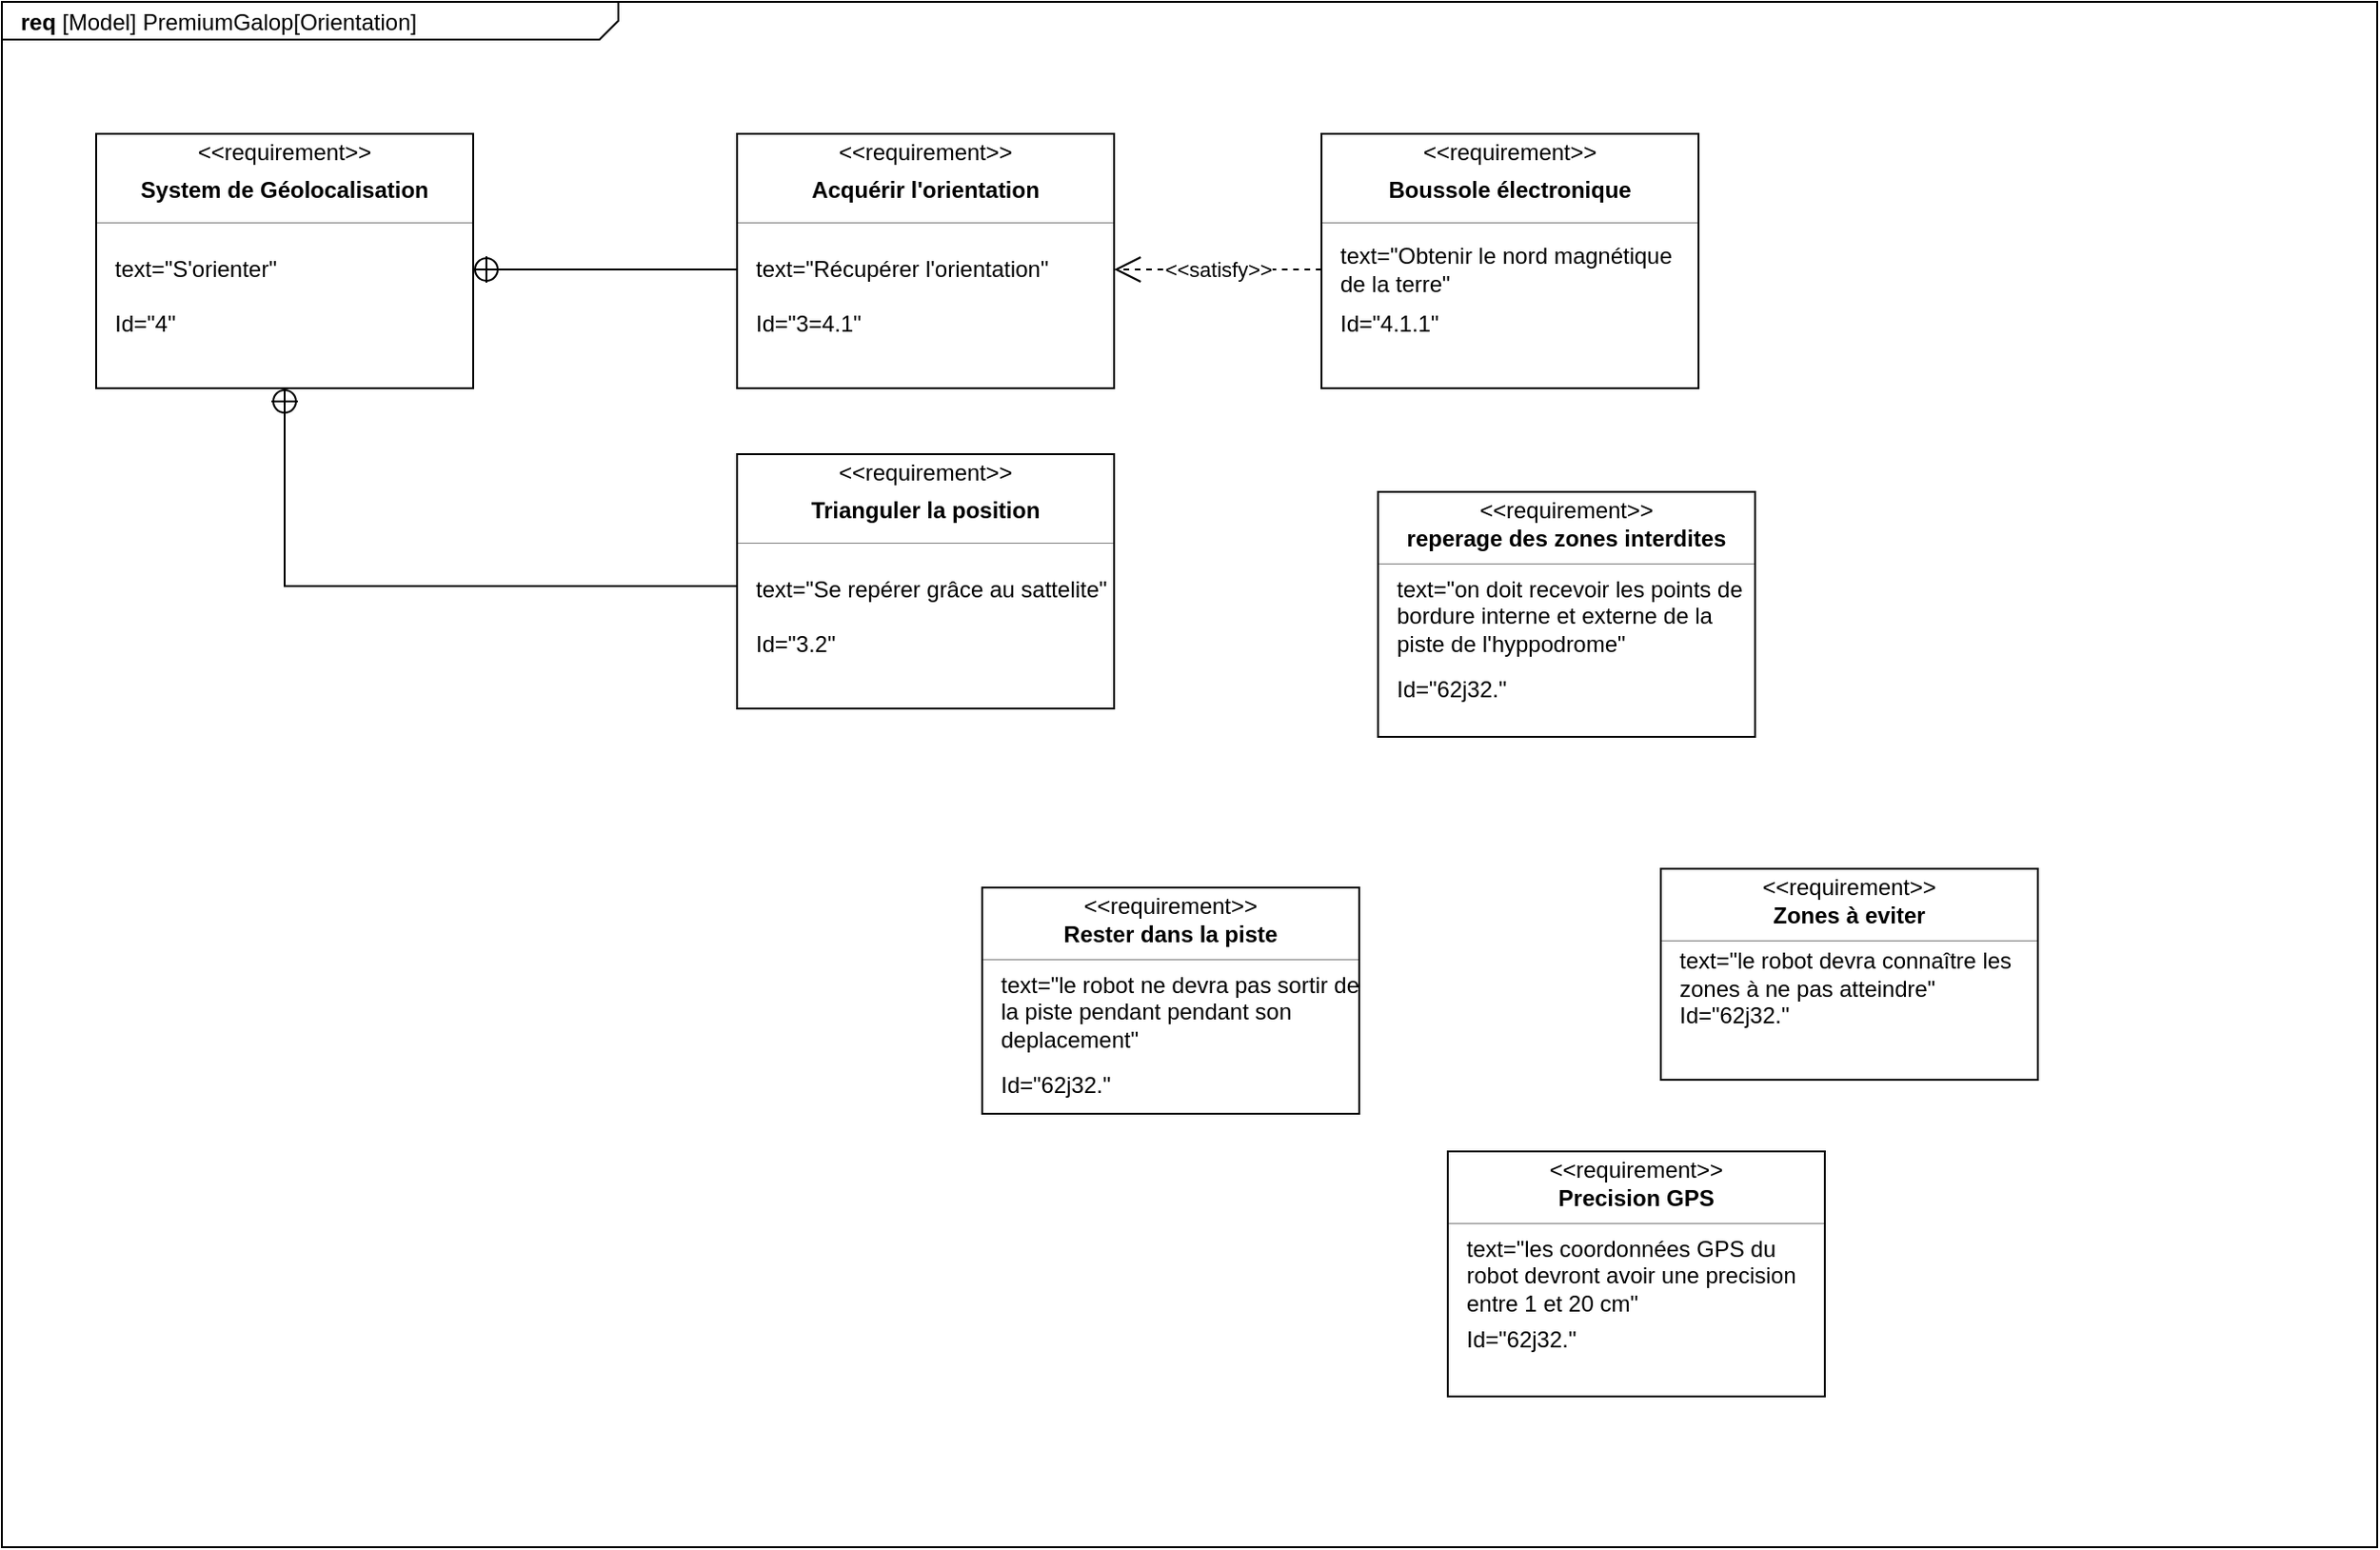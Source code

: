 <mxfile version="26.0.10">
  <diagram name="Page-1" id="929967ad-93f9-6ef4-fab6-5d389245f69c">
    <mxGraphModel dx="1434" dy="1977" grid="1" gridSize="10" guides="1" tooltips="1" connect="1" arrows="1" fold="1" page="1" pageScale="1.5" pageWidth="1169" pageHeight="826" background="none" math="0" shadow="0">
      <root>
        <mxCell id="0" style=";html=1;" />
        <mxCell id="1" style=";html=1;" parent="0" />
        <mxCell id="1672d66443f91eb5-1" value="&lt;p style=&quot;margin: 0px ; margin-top: 4px ; margin-left: 10px ; text-align: left&quot;&gt;&lt;b&gt;req&lt;/b&gt; [Model] PremiumGalop[Orientation]&lt;/p&gt;" style="html=1;strokeWidth=1;shape=mxgraph.sysml.package;html=1;overflow=fill;whiteSpace=wrap;fillColor=none;gradientColor=none;fontSize=12;align=center;labelX=327.64;" parent="1" vertex="1">
          <mxGeometry x="110" y="-70" width="1260" height="820" as="geometry" />
        </mxCell>
        <mxCell id="gL3Civ_0kA5RlNFKBFCX-1" value="" style="fontStyle=1;align=center;verticalAlign=middle;childLayout=stackLayout;horizontal=1;horizontalStack=0;resizeParent=1;resizeParentMax=0;resizeLast=0;marginBottom=0;" parent="1" vertex="1">
          <mxGeometry x="160" width="200" height="135" as="geometry" />
        </mxCell>
        <mxCell id="gL3Civ_0kA5RlNFKBFCX-2" value="&amp;lt;&amp;lt;requirement&amp;gt;&amp;gt;" style="html=1;align=center;spacing=0;verticalAlign=middle;strokeColor=none;fillColor=none;whiteSpace=wrap;spacingTop=3;" parent="gL3Civ_0kA5RlNFKBFCX-1" vertex="1">
          <mxGeometry width="200" height="16" as="geometry" />
        </mxCell>
        <mxCell id="gL3Civ_0kA5RlNFKBFCX-3" value="System de Géolocalisation" style="html=1;align=center;spacing=0;verticalAlign=middle;strokeColor=none;fillColor=none;whiteSpace=wrap;fontStyle=1" parent="gL3Civ_0kA5RlNFKBFCX-1" vertex="1">
          <mxGeometry y="16" width="200" height="27" as="geometry" />
        </mxCell>
        <mxCell id="gL3Civ_0kA5RlNFKBFCX-4" value="" style="line;strokeWidth=0.25;fillColor=none;align=left;verticalAlign=middle;spacingTop=-1;spacingLeft=3;spacingRight=3;rotatable=0;labelPosition=right;points=[];portConstraint=eastwest;" parent="gL3Civ_0kA5RlNFKBFCX-1" vertex="1">
          <mxGeometry y="43" width="200" height="8" as="geometry" />
        </mxCell>
        <mxCell id="gL3Civ_0kA5RlNFKBFCX-5" value="text=&quot;S&#39;orienter&quot;" style="html=1;align=left;spacing=0;verticalAlign=middle;strokeColor=none;fillColor=none;whiteSpace=wrap;spacingLeft=10;" parent="gL3Civ_0kA5RlNFKBFCX-1" vertex="1">
          <mxGeometry y="51" width="200" height="42" as="geometry" />
        </mxCell>
        <mxCell id="gL3Civ_0kA5RlNFKBFCX-6" value="Id=&quot;4&lt;span style=&quot;background-color: transparent; color: light-dark(rgb(0, 0, 0), rgb(255, 255, 255));&quot;&gt;&quot;&lt;/span&gt;" style="html=1;align=left;spacing=0;verticalAlign=middle;strokeColor=none;fillColor=none;whiteSpace=wrap;spacingLeft=10;" parent="gL3Civ_0kA5RlNFKBFCX-1" vertex="1">
          <mxGeometry y="93" width="200" height="16" as="geometry" />
        </mxCell>
        <mxCell id="gL3Civ_0kA5RlNFKBFCX-7" value="" style="html=1;align=center;spacing=0;verticalAlign=middle;strokeColor=none;fillColor=none;whiteSpace=wrap;" parent="gL3Civ_0kA5RlNFKBFCX-1" vertex="1">
          <mxGeometry y="109" width="200" height="26" as="geometry" />
        </mxCell>
        <mxCell id="gL3Civ_0kA5RlNFKBFCX-18" value="" style="rounded=0;html=1;labelBackgroundColor=none;endArrow=none;edgeStyle=elbowEdgeStyle;elbow=vertical;startArrow=sysMLPackCont;startSize=12;exitX=1;exitY=0.5;exitDx=0;exitDy=0;entryX=0;entryY=0.5;entryDx=0;entryDy=0;" parent="1" source="gL3Civ_0kA5RlNFKBFCX-5" target="JBRHRFo_unuxkp8JoujN-5" edge="1">
          <mxGeometry relative="1" as="geometry">
            <mxPoint x="840" y="-160" as="sourcePoint" />
            <mxPoint x="490" y="72" as="targetPoint" />
            <Array as="points" />
          </mxGeometry>
        </mxCell>
        <mxCell id="gL3Civ_0kA5RlNFKBFCX-19" value="" style="rounded=0;html=1;labelBackgroundColor=none;endArrow=none;edgeStyle=elbowEdgeStyle;elbow=vertical;startArrow=sysMLPackCont;startSize=12;entryX=0;entryY=0.5;entryDx=0;entryDy=0;exitX=0.5;exitY=1;exitDx=0;exitDy=0;" parent="1" source="gL3Civ_0kA5RlNFKBFCX-7" target="JBRHRFo_unuxkp8JoujN-12" edge="1">
          <mxGeometry relative="1" as="geometry">
            <mxPoint x="740" y="200" as="sourcePoint" />
            <mxPoint x="490" y="241.5" as="targetPoint" />
            <Array as="points">
              <mxPoint x="360" y="240" />
            </Array>
          </mxGeometry>
        </mxCell>
        <mxCell id="JBRHRFo_unuxkp8JoujN-1" value="" style="fontStyle=1;align=center;verticalAlign=middle;childLayout=stackLayout;horizontal=1;horizontalStack=0;resizeParent=1;resizeParentMax=0;resizeLast=0;marginBottom=0;" parent="1" vertex="1">
          <mxGeometry x="500" width="200" height="135" as="geometry" />
        </mxCell>
        <mxCell id="JBRHRFo_unuxkp8JoujN-2" value="&amp;lt;&amp;lt;requirement&amp;gt;&amp;gt;" style="html=1;align=center;spacing=0;verticalAlign=middle;strokeColor=none;fillColor=none;whiteSpace=wrap;spacingTop=3;" parent="JBRHRFo_unuxkp8JoujN-1" vertex="1">
          <mxGeometry width="200" height="16" as="geometry" />
        </mxCell>
        <mxCell id="JBRHRFo_unuxkp8JoujN-3" value="Acquérir l&#39;orientation" style="html=1;align=center;spacing=0;verticalAlign=middle;strokeColor=none;fillColor=none;whiteSpace=wrap;fontStyle=1" parent="JBRHRFo_unuxkp8JoujN-1" vertex="1">
          <mxGeometry y="16" width="200" height="27" as="geometry" />
        </mxCell>
        <mxCell id="JBRHRFo_unuxkp8JoujN-4" value="" style="line;strokeWidth=0.25;fillColor=none;align=left;verticalAlign=middle;spacingTop=-1;spacingLeft=3;spacingRight=3;rotatable=0;labelPosition=right;points=[];portConstraint=eastwest;" parent="JBRHRFo_unuxkp8JoujN-1" vertex="1">
          <mxGeometry y="43" width="200" height="8" as="geometry" />
        </mxCell>
        <mxCell id="JBRHRFo_unuxkp8JoujN-5" value="text=&quot;Récupérer l&#39;orientation&quot;" style="html=1;align=left;spacing=0;verticalAlign=middle;strokeColor=none;fillColor=none;whiteSpace=wrap;spacingLeft=10;" parent="JBRHRFo_unuxkp8JoujN-1" vertex="1">
          <mxGeometry y="51" width="200" height="42" as="geometry" />
        </mxCell>
        <mxCell id="JBRHRFo_unuxkp8JoujN-6" value="Id=&quot;3=4.1&lt;span style=&quot;background-color: transparent; color: light-dark(rgb(0, 0, 0), rgb(255, 255, 255));&quot;&gt;&quot;&lt;/span&gt;" style="html=1;align=left;spacing=0;verticalAlign=middle;strokeColor=none;fillColor=none;whiteSpace=wrap;spacingLeft=10;" parent="JBRHRFo_unuxkp8JoujN-1" vertex="1">
          <mxGeometry y="93" width="200" height="16" as="geometry" />
        </mxCell>
        <mxCell id="JBRHRFo_unuxkp8JoujN-7" value="" style="html=1;align=center;spacing=0;verticalAlign=middle;strokeColor=none;fillColor=none;whiteSpace=wrap;" parent="JBRHRFo_unuxkp8JoujN-1" vertex="1">
          <mxGeometry y="109" width="200" height="26" as="geometry" />
        </mxCell>
        <mxCell id="JBRHRFo_unuxkp8JoujN-8" value="" style="fontStyle=1;align=center;verticalAlign=middle;childLayout=stackLayout;horizontal=1;horizontalStack=0;resizeParent=1;resizeParentMax=0;resizeLast=0;marginBottom=0;" parent="1" vertex="1">
          <mxGeometry x="500" y="170" width="200" height="135" as="geometry" />
        </mxCell>
        <mxCell id="JBRHRFo_unuxkp8JoujN-9" value="&amp;lt;&amp;lt;requirement&amp;gt;&amp;gt;" style="html=1;align=center;spacing=0;verticalAlign=middle;strokeColor=none;fillColor=none;whiteSpace=wrap;spacingTop=3;" parent="JBRHRFo_unuxkp8JoujN-8" vertex="1">
          <mxGeometry width="200" height="16" as="geometry" />
        </mxCell>
        <mxCell id="JBRHRFo_unuxkp8JoujN-10" value="Trianguler la position" style="html=1;align=center;spacing=0;verticalAlign=middle;strokeColor=none;fillColor=none;whiteSpace=wrap;fontStyle=1" parent="JBRHRFo_unuxkp8JoujN-8" vertex="1">
          <mxGeometry y="16" width="200" height="27" as="geometry" />
        </mxCell>
        <mxCell id="JBRHRFo_unuxkp8JoujN-11" value="" style="line;strokeWidth=0.25;fillColor=none;align=left;verticalAlign=middle;spacingTop=-1;spacingLeft=3;spacingRight=3;rotatable=0;labelPosition=right;points=[];portConstraint=eastwest;" parent="JBRHRFo_unuxkp8JoujN-8" vertex="1">
          <mxGeometry y="43" width="200" height="8" as="geometry" />
        </mxCell>
        <mxCell id="JBRHRFo_unuxkp8JoujN-12" value="text=&quot;Se repérer grâce au sattelite&quot;" style="html=1;align=left;spacing=0;verticalAlign=middle;strokeColor=none;fillColor=none;whiteSpace=wrap;spacingLeft=10;" parent="JBRHRFo_unuxkp8JoujN-8" vertex="1">
          <mxGeometry y="51" width="200" height="42" as="geometry" />
        </mxCell>
        <mxCell id="JBRHRFo_unuxkp8JoujN-13" value="Id=&quot;3.2&lt;span style=&quot;background-color: transparent; color: light-dark(rgb(0, 0, 0), rgb(255, 255, 255));&quot;&gt;&quot;&lt;/span&gt;" style="html=1;align=left;spacing=0;verticalAlign=middle;strokeColor=none;fillColor=none;whiteSpace=wrap;spacingLeft=10;" parent="JBRHRFo_unuxkp8JoujN-8" vertex="1">
          <mxGeometry y="93" width="200" height="16" as="geometry" />
        </mxCell>
        <mxCell id="JBRHRFo_unuxkp8JoujN-14" value="" style="html=1;align=center;spacing=0;verticalAlign=middle;strokeColor=none;fillColor=none;whiteSpace=wrap;" parent="JBRHRFo_unuxkp8JoujN-8" vertex="1">
          <mxGeometry y="109" width="200" height="26" as="geometry" />
        </mxCell>
        <mxCell id="W13zk929o0lLskOeIAx7-1" value="" style="fontStyle=1;align=center;verticalAlign=middle;childLayout=stackLayout;horizontal=1;horizontalStack=0;resizeParent=1;resizeParentMax=0;resizeLast=0;marginBottom=0;" parent="1" vertex="1">
          <mxGeometry x="810" width="200" height="135" as="geometry" />
        </mxCell>
        <mxCell id="W13zk929o0lLskOeIAx7-2" value="&amp;lt;&amp;lt;requirement&amp;gt;&amp;gt;" style="html=1;align=center;spacing=0;verticalAlign=middle;strokeColor=none;fillColor=none;whiteSpace=wrap;spacingTop=3;" parent="W13zk929o0lLskOeIAx7-1" vertex="1">
          <mxGeometry width="200" height="16" as="geometry" />
        </mxCell>
        <mxCell id="W13zk929o0lLskOeIAx7-3" value="Boussole électronique" style="html=1;align=center;spacing=0;verticalAlign=middle;strokeColor=none;fillColor=none;whiteSpace=wrap;fontStyle=1" parent="W13zk929o0lLskOeIAx7-1" vertex="1">
          <mxGeometry y="16" width="200" height="27" as="geometry" />
        </mxCell>
        <mxCell id="W13zk929o0lLskOeIAx7-4" value="" style="line;strokeWidth=0.25;fillColor=none;align=left;verticalAlign=middle;spacingTop=-1;spacingLeft=3;spacingRight=3;rotatable=0;labelPosition=right;points=[];portConstraint=eastwest;" parent="W13zk929o0lLskOeIAx7-1" vertex="1">
          <mxGeometry y="43" width="200" height="8" as="geometry" />
        </mxCell>
        <mxCell id="W13zk929o0lLskOeIAx7-5" value="text=&quot;Obtenir le nord magnétique de la terre&quot;" style="html=1;align=left;spacing=0;verticalAlign=middle;strokeColor=none;fillColor=none;whiteSpace=wrap;spacingLeft=10;" parent="W13zk929o0lLskOeIAx7-1" vertex="1">
          <mxGeometry y="51" width="200" height="42" as="geometry" />
        </mxCell>
        <mxCell id="W13zk929o0lLskOeIAx7-6" value="Id=&quot;4.1.1&lt;span style=&quot;background-color: transparent; color: light-dark(rgb(0, 0, 0), rgb(255, 255, 255));&quot;&gt;&quot;&lt;/span&gt;" style="html=1;align=left;spacing=0;verticalAlign=middle;strokeColor=none;fillColor=none;whiteSpace=wrap;spacingLeft=10;" parent="W13zk929o0lLskOeIAx7-1" vertex="1">
          <mxGeometry y="93" width="200" height="16" as="geometry" />
        </mxCell>
        <mxCell id="W13zk929o0lLskOeIAx7-7" value="" style="html=1;align=center;spacing=0;verticalAlign=middle;strokeColor=none;fillColor=none;whiteSpace=wrap;" parent="W13zk929o0lLskOeIAx7-1" vertex="1">
          <mxGeometry y="109" width="200" height="26" as="geometry" />
        </mxCell>
        <mxCell id="W13zk929o0lLskOeIAx7-10" value="&amp;lt;&amp;lt;satisfy&amp;gt;&amp;gt;" style="endArrow=open;edgeStyle=none;endSize=12;dashed=1;html=1;rounded=0;entryX=1;entryY=0.5;entryDx=0;entryDy=0;exitX=0;exitY=0.5;exitDx=0;exitDy=0;" parent="1" source="W13zk929o0lLskOeIAx7-5" target="JBRHRFo_unuxkp8JoujN-5" edge="1">
          <mxGeometry relative="1" as="geometry">
            <mxPoint x="920" y="250" as="sourcePoint" />
            <mxPoint x="1040" y="250" as="targetPoint" />
          </mxGeometry>
        </mxCell>
        <mxCell id="lQWInW_Kzi9R149YIAUS-1" value="" style="fontStyle=1;align=center;verticalAlign=middle;childLayout=stackLayout;horizontal=1;horizontalStack=0;resizeParent=1;resizeParentMax=0;resizeLast=0;marginBottom=0;" vertex="1" parent="1">
          <mxGeometry x="840" y="190" width="200" height="130" as="geometry" />
        </mxCell>
        <mxCell id="lQWInW_Kzi9R149YIAUS-2" value="&amp;lt;&amp;lt;requirement&amp;gt;&amp;gt;" style="html=1;align=center;spacing=0;verticalAlign=middle;strokeColor=none;fillColor=none;whiteSpace=wrap;spacingTop=3;" vertex="1" parent="lQWInW_Kzi9R149YIAUS-1">
          <mxGeometry width="200" height="16" as="geometry" />
        </mxCell>
        <mxCell id="lQWInW_Kzi9R149YIAUS-3" value="reperage des zones interdites" style="html=1;align=center;spacing=0;verticalAlign=middle;strokeColor=none;fillColor=none;whiteSpace=wrap;fontStyle=1" vertex="1" parent="lQWInW_Kzi9R149YIAUS-1">
          <mxGeometry y="16" width="200" height="18" as="geometry" />
        </mxCell>
        <mxCell id="lQWInW_Kzi9R149YIAUS-4" value="" style="line;strokeWidth=0.25;fillColor=none;align=left;verticalAlign=middle;spacingTop=-1;spacingLeft=3;spacingRight=3;rotatable=0;labelPosition=right;points=[];portConstraint=eastwest;" vertex="1" parent="lQWInW_Kzi9R149YIAUS-1">
          <mxGeometry y="34" width="200" height="8" as="geometry" />
        </mxCell>
        <mxCell id="lQWInW_Kzi9R149YIAUS-5" value="text=&quot;on doit recevoir les points de bordure interne et externe de la piste de l&#39;hyppodrome&quot;" style="html=1;align=left;spacing=0;verticalAlign=middle;strokeColor=none;fillColor=none;whiteSpace=wrap;spacingLeft=10;" vertex="1" parent="lQWInW_Kzi9R149YIAUS-1">
          <mxGeometry y="42" width="200" height="48" as="geometry" />
        </mxCell>
        <mxCell id="lQWInW_Kzi9R149YIAUS-6" value="Id=&quot;62j32.&quot;" style="html=1;align=left;spacing=0;verticalAlign=middle;strokeColor=none;fillColor=none;whiteSpace=wrap;spacingLeft=10;" vertex="1" parent="lQWInW_Kzi9R149YIAUS-1">
          <mxGeometry y="90" width="200" height="30" as="geometry" />
        </mxCell>
        <mxCell id="lQWInW_Kzi9R149YIAUS-7" value="" style="html=1;align=center;spacing=0;verticalAlign=middle;strokeColor=none;fillColor=none;whiteSpace=wrap;" vertex="1" parent="lQWInW_Kzi9R149YIAUS-1">
          <mxGeometry y="120" width="200" height="10" as="geometry" />
        </mxCell>
        <mxCell id="lQWInW_Kzi9R149YIAUS-8" value="" style="fontStyle=1;align=center;verticalAlign=middle;childLayout=stackLayout;horizontal=1;horizontalStack=0;resizeParent=1;resizeParentMax=0;resizeLast=0;marginBottom=0;" vertex="1" parent="1">
          <mxGeometry x="630" y="400" width="200" height="120" as="geometry" />
        </mxCell>
        <mxCell id="lQWInW_Kzi9R149YIAUS-9" value="&amp;lt;&amp;lt;requirement&amp;gt;&amp;gt;" style="html=1;align=center;spacing=0;verticalAlign=middle;strokeColor=none;fillColor=none;whiteSpace=wrap;spacingTop=3;" vertex="1" parent="lQWInW_Kzi9R149YIAUS-8">
          <mxGeometry width="200" height="16" as="geometry" />
        </mxCell>
        <mxCell id="lQWInW_Kzi9R149YIAUS-10" value="Rester dans la piste" style="html=1;align=center;spacing=0;verticalAlign=middle;strokeColor=none;fillColor=none;whiteSpace=wrap;fontStyle=1" vertex="1" parent="lQWInW_Kzi9R149YIAUS-8">
          <mxGeometry y="16" width="200" height="18" as="geometry" />
        </mxCell>
        <mxCell id="lQWInW_Kzi9R149YIAUS-11" value="" style="line;strokeWidth=0.25;fillColor=none;align=left;verticalAlign=middle;spacingTop=-1;spacingLeft=3;spacingRight=3;rotatable=0;labelPosition=right;points=[];portConstraint=eastwest;" vertex="1" parent="lQWInW_Kzi9R149YIAUS-8">
          <mxGeometry y="34" width="200" height="8" as="geometry" />
        </mxCell>
        <mxCell id="lQWInW_Kzi9R149YIAUS-12" value="text=&quot;le robot ne devra pas sortir de la piste pendant pendant son deplacement&quot;" style="html=1;align=left;spacing=0;verticalAlign=middle;strokeColor=none;fillColor=none;whiteSpace=wrap;spacingLeft=10;" vertex="1" parent="lQWInW_Kzi9R149YIAUS-8">
          <mxGeometry y="42" width="200" height="48" as="geometry" />
        </mxCell>
        <mxCell id="lQWInW_Kzi9R149YIAUS-13" value="Id=&quot;62j32.&quot;" style="html=1;align=left;spacing=0;verticalAlign=middle;strokeColor=none;fillColor=none;whiteSpace=wrap;spacingLeft=10;" vertex="1" parent="lQWInW_Kzi9R149YIAUS-8">
          <mxGeometry y="90" width="200" height="30" as="geometry" />
        </mxCell>
        <mxCell id="lQWInW_Kzi9R149YIAUS-14" value="" style="html=1;align=center;spacing=0;verticalAlign=middle;strokeColor=none;fillColor=none;whiteSpace=wrap;" vertex="1" parent="lQWInW_Kzi9R149YIAUS-8">
          <mxGeometry y="120" width="200" as="geometry" />
        </mxCell>
        <mxCell id="lQWInW_Kzi9R149YIAUS-15" value="" style="fontStyle=1;align=center;verticalAlign=middle;childLayout=stackLayout;horizontal=1;horizontalStack=0;resizeParent=1;resizeParentMax=0;resizeLast=0;marginBottom=0;" vertex="1" parent="1">
          <mxGeometry x="990" y="390" width="200" height="112" as="geometry" />
        </mxCell>
        <mxCell id="lQWInW_Kzi9R149YIAUS-16" value="&amp;lt;&amp;lt;requirement&amp;gt;&amp;gt;" style="html=1;align=center;spacing=0;verticalAlign=middle;strokeColor=none;fillColor=none;whiteSpace=wrap;spacingTop=3;" vertex="1" parent="lQWInW_Kzi9R149YIAUS-15">
          <mxGeometry width="200" height="16" as="geometry" />
        </mxCell>
        <mxCell id="lQWInW_Kzi9R149YIAUS-17" value="Zones à eviter" style="html=1;align=center;spacing=0;verticalAlign=middle;strokeColor=none;fillColor=none;whiteSpace=wrap;fontStyle=1" vertex="1" parent="lQWInW_Kzi9R149YIAUS-15">
          <mxGeometry y="16" width="200" height="18" as="geometry" />
        </mxCell>
        <mxCell id="lQWInW_Kzi9R149YIAUS-18" value="" style="line;strokeWidth=0.25;fillColor=none;align=left;verticalAlign=middle;spacingTop=-1;spacingLeft=3;spacingRight=3;rotatable=0;labelPosition=right;points=[];portConstraint=eastwest;" vertex="1" parent="lQWInW_Kzi9R149YIAUS-15">
          <mxGeometry y="34" width="200" height="8" as="geometry" />
        </mxCell>
        <mxCell id="lQWInW_Kzi9R149YIAUS-19" value="text=&quot;le robot devra connaître les zones à ne pas atteindre&quot;" style="html=1;align=left;spacing=0;verticalAlign=middle;strokeColor=none;fillColor=none;whiteSpace=wrap;spacingLeft=10;" vertex="1" parent="lQWInW_Kzi9R149YIAUS-15">
          <mxGeometry y="42" width="200" height="28" as="geometry" />
        </mxCell>
        <mxCell id="lQWInW_Kzi9R149YIAUS-20" value="Id=&quot;62j32.&quot;" style="html=1;align=left;spacing=0;verticalAlign=middle;strokeColor=none;fillColor=none;whiteSpace=wrap;spacingLeft=10;" vertex="1" parent="lQWInW_Kzi9R149YIAUS-15">
          <mxGeometry y="70" width="200" height="16" as="geometry" />
        </mxCell>
        <mxCell id="lQWInW_Kzi9R149YIAUS-21" value="" style="html=1;align=center;spacing=0;verticalAlign=middle;strokeColor=none;fillColor=none;whiteSpace=wrap;" vertex="1" parent="lQWInW_Kzi9R149YIAUS-15">
          <mxGeometry y="86" width="200" height="26" as="geometry" />
        </mxCell>
        <mxCell id="lQWInW_Kzi9R149YIAUS-23" value="" style="fontStyle=1;align=center;verticalAlign=middle;childLayout=stackLayout;horizontal=1;horizontalStack=0;resizeParent=1;resizeParentMax=0;resizeLast=0;marginBottom=0;" vertex="1" parent="1">
          <mxGeometry x="877" y="540" width="200" height="130" as="geometry" />
        </mxCell>
        <mxCell id="lQWInW_Kzi9R149YIAUS-24" value="&amp;lt;&amp;lt;requirement&amp;gt;&amp;gt;" style="html=1;align=center;spacing=0;verticalAlign=middle;strokeColor=none;fillColor=none;whiteSpace=wrap;spacingTop=3;" vertex="1" parent="lQWInW_Kzi9R149YIAUS-23">
          <mxGeometry width="200" height="16" as="geometry" />
        </mxCell>
        <mxCell id="lQWInW_Kzi9R149YIAUS-25" value="Precision GPS" style="html=1;align=center;spacing=0;verticalAlign=middle;strokeColor=none;fillColor=none;whiteSpace=wrap;fontStyle=1" vertex="1" parent="lQWInW_Kzi9R149YIAUS-23">
          <mxGeometry y="16" width="200" height="18" as="geometry" />
        </mxCell>
        <mxCell id="lQWInW_Kzi9R149YIAUS-26" value="" style="line;strokeWidth=0.25;fillColor=none;align=left;verticalAlign=middle;spacingTop=-1;spacingLeft=3;spacingRight=3;rotatable=0;labelPosition=right;points=[];portConstraint=eastwest;" vertex="1" parent="lQWInW_Kzi9R149YIAUS-23">
          <mxGeometry y="34" width="200" height="8" as="geometry" />
        </mxCell>
        <mxCell id="lQWInW_Kzi9R149YIAUS-27" value="text=&quot;les coordonnées GPS du robot devront avoir une precision entre 1 et 20 cm&quot;" style="html=1;align=left;spacing=0;verticalAlign=middle;strokeColor=none;fillColor=none;whiteSpace=wrap;spacingLeft=10;" vertex="1" parent="lQWInW_Kzi9R149YIAUS-23">
          <mxGeometry y="42" width="200" height="48" as="geometry" />
        </mxCell>
        <mxCell id="lQWInW_Kzi9R149YIAUS-28" value="Id=&quot;62j32.&quot;" style="html=1;align=left;spacing=0;verticalAlign=middle;strokeColor=none;fillColor=none;whiteSpace=wrap;spacingLeft=10;" vertex="1" parent="lQWInW_Kzi9R149YIAUS-23">
          <mxGeometry y="90" width="200" height="20" as="geometry" />
        </mxCell>
        <mxCell id="lQWInW_Kzi9R149YIAUS-29" value="" style="html=1;align=center;spacing=0;verticalAlign=middle;strokeColor=none;fillColor=none;whiteSpace=wrap;" vertex="1" parent="lQWInW_Kzi9R149YIAUS-23">
          <mxGeometry y="110" width="200" height="20" as="geometry" />
        </mxCell>
      </root>
    </mxGraphModel>
  </diagram>
</mxfile>
